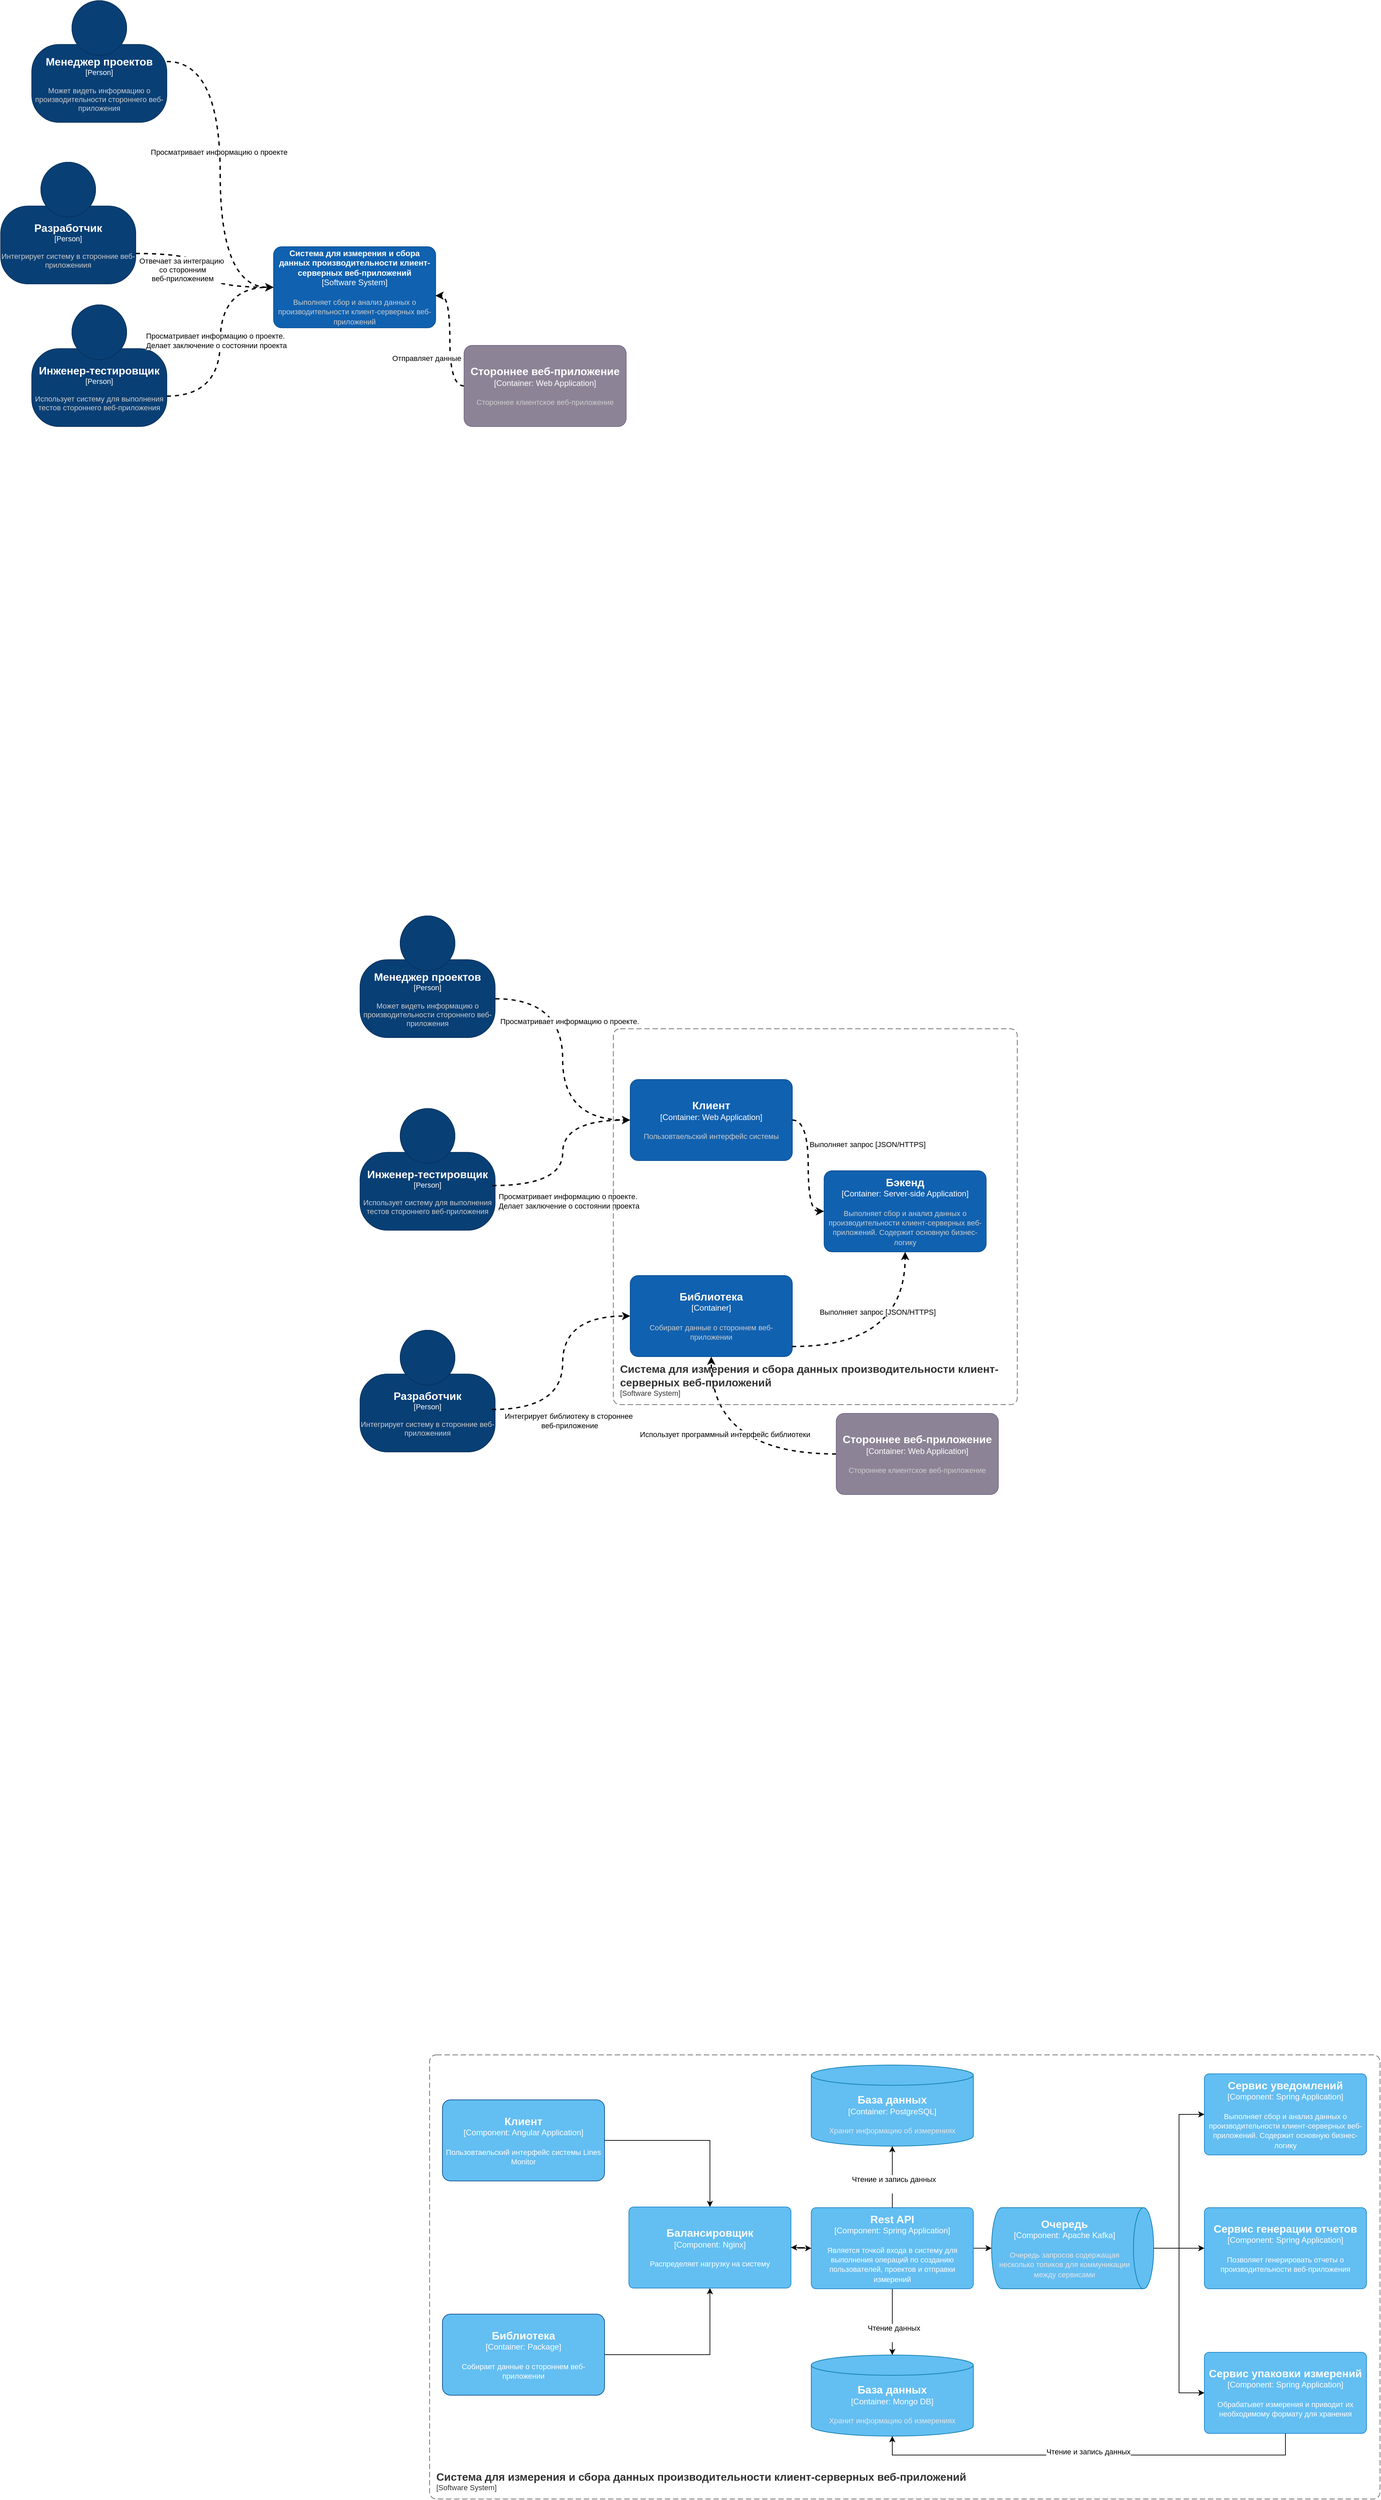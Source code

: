 <mxfile version="26.1.1" pages="2">
  <diagram name="С4" id="g2lAVG7Sb6S4L-v2ZNlV">
    <mxGraphModel dx="1715" dy="1532" grid="0" gridSize="10" guides="1" tooltips="1" connect="1" arrows="1" fold="1" page="0" pageScale="1" pageWidth="827" pageHeight="1169" math="0" shadow="0">
      <root>
        <mxCell id="0" />
        <mxCell id="1" parent="0" />
        <object placeholders="1" c4Name="Сервис уведомлений" c4Type="Component" c4Technology="Spring Application" c4Description="Выполняет сбор и анализ данных о производительности клиент-серверных веб-приложений. Содержит основную бизнес-логику" label="&lt;font style=&quot;font-size: 16px&quot;&gt;&lt;b&gt;%c4Name%&lt;/b&gt;&lt;/font&gt;&lt;div&gt;[%c4Type%: %c4Technology%]&lt;/div&gt;&lt;br&gt;&lt;div&gt;&lt;font style=&quot;font-size: 11px&quot;&gt;%c4Description%&lt;/font&gt;&lt;/div&gt;" id="hf4aPMj9JDdMH56rY4fk-107">
          <mxCell style="rounded=1;whiteSpace=wrap;html=1;labelBackgroundColor=none;fillColor=#63BEF2;fontColor=#ffffff;align=center;arcSize=6;strokeColor=#2086C9;metaEdit=1;resizable=0;points=[[0.25,0,0],[0.5,0,0],[0.75,0,0],[1,0.25,0],[1,0.5,0],[1,0.75,0],[0.75,1,0],[0.5,1,0],[0.25,1,0],[0,0.75,0],[0,0.5,0],[0,0.25,0]];" parent="1" vertex="1">
            <mxGeometry x="1898" y="3043" width="240" height="120" as="geometry" />
          </mxCell>
        </object>
        <object placeholders="1" c4Name="Менеджер проектов" c4Type="Person" c4Description="Может видеть информацию о производительности стороннего веб-приложения" label="&lt;font style=&quot;font-size: 16px&quot;&gt;&lt;b&gt;%c4Name%&lt;/b&gt;&lt;/font&gt;&lt;div&gt;[%c4Type%]&lt;/div&gt;&lt;br&gt;&lt;div&gt;&lt;font style=&quot;font-size: 11px&quot;&gt;&lt;font color=&quot;#cccccc&quot;&gt;%c4Description%&lt;/font&gt;&lt;/div&gt;" id="hf4aPMj9JDdMH56rY4fk-1">
          <mxCell style="html=1;fontSize=11;dashed=0;whiteSpace=wrap;fillColor=#083F75;strokeColor=#06315C;fontColor=#ffffff;shape=mxgraph.c4.person2;align=center;metaEdit=1;points=[[0.5,0,0],[1,0.5,0],[1,0.75,0],[0.75,1,0],[0.5,1,0],[0.25,1,0],[0,0.75,0],[0,0.5,0]];resizable=0;" parent="1" vertex="1">
            <mxGeometry x="162" y="-24" width="200" height="180" as="geometry" />
          </mxCell>
        </object>
        <object placeholders="1" c4Name="Разработчик" c4Type="Person" c4Description="Интегрирует систему в сторонние веб-приложениия" label="&lt;font style=&quot;font-size: 16px&quot;&gt;&lt;b&gt;%c4Name%&lt;/b&gt;&lt;/font&gt;&lt;div&gt;[%c4Type%]&lt;/div&gt;&lt;br&gt;&lt;div&gt;&lt;font style=&quot;font-size: 11px&quot;&gt;&lt;font color=&quot;#cccccc&quot;&gt;%c4Description%&lt;/font&gt;&lt;/div&gt;" id="hf4aPMj9JDdMH56rY4fk-2">
          <mxCell style="html=1;fontSize=11;dashed=0;whiteSpace=wrap;fillColor=#083F75;strokeColor=#06315C;fontColor=#ffffff;shape=mxgraph.c4.person2;align=center;metaEdit=1;points=[[0.5,0,0],[1,0.5,0],[1,0.75,0],[0.75,1,0],[0.5,1,0],[0.25,1,0],[0,0.75,0],[0,0.5,0]];resizable=0;" parent="1" vertex="1">
            <mxGeometry x="116" y="215" width="200" height="180" as="geometry" />
          </mxCell>
        </object>
        <object placeholders="1" c4Name="Система для измерения и сбора данных производительности клиент-серверных веб-приложений" c4Type="Software System" c4Description="Выполняет сбор и анализ данных о производительности клиент-серверных веб-приложений" label="&lt;font style=&quot;font-size: 12px&quot;&gt;&lt;b&gt;%c4Name%&lt;/b&gt;&lt;/font&gt;&lt;div&gt;[%c4Type%]&lt;/div&gt;&lt;br&gt;&lt;div&gt;&lt;font style=&quot;font-size: 11px&quot;&gt;&lt;font color=&quot;#cccccc&quot;&gt;%c4Description%&lt;/font&gt;&lt;/div&gt;" id="hf4aPMj9JDdMH56rY4fk-4">
          <mxCell style="rounded=1;whiteSpace=wrap;html=1;labelBackgroundColor=none;fillColor=#1061B0;fontColor=#ffffff;align=center;arcSize=10;strokeColor=#0D5091;metaEdit=1;resizable=0;points=[[0.25,0,0],[0.5,0,0],[0.75,0,0],[1,0.25,0],[1,0.5,0],[1,0.75,0],[0.75,1,0],[0.5,1,0],[0.25,1,0],[0,0.75,0],[0,0.5,0],[0,0.25,0]];" parent="1" vertex="1">
            <mxGeometry x="520" y="340" width="240" height="120" as="geometry" />
          </mxCell>
        </object>
        <mxCell id="hf4aPMj9JDdMH56rY4fk-7" style="edgeStyle=orthogonalEdgeStyle;rounded=0;orthogonalLoop=1;jettySize=auto;html=1;entryX=0;entryY=0.5;entryDx=0;entryDy=0;entryPerimeter=0;curved=1;strokeColor=default;strokeWidth=2;dashed=1;" parent="1" source="hf4aPMj9JDdMH56rY4fk-1" target="hf4aPMj9JDdMH56rY4fk-4" edge="1">
          <mxGeometry relative="1" as="geometry" />
        </mxCell>
        <mxCell id="hf4aPMj9JDdMH56rY4fk-11" value="Просматривает информацию о проекте" style="edgeLabel;html=1;align=center;verticalAlign=middle;resizable=0;points=[];" parent="hf4aPMj9JDdMH56rY4fk-7" vertex="1" connectable="0">
          <mxGeometry x="-0.136" y="-2" relative="1" as="geometry">
            <mxPoint as="offset" />
          </mxGeometry>
        </mxCell>
        <mxCell id="hf4aPMj9JDdMH56rY4fk-10" style="edgeStyle=orthogonalEdgeStyle;rounded=0;orthogonalLoop=1;jettySize=auto;html=1;entryX=0;entryY=0.5;entryDx=0;entryDy=0;entryPerimeter=0;curved=1;strokeColor=default;strokeWidth=2;dashed=1;exitX=1;exitY=0.75;exitDx=0;exitDy=0;exitPerimeter=0;" parent="1" target="hf4aPMj9JDdMH56rY4fk-4" edge="1" source="hf4aPMj9JDdMH56rY4fk-2">
          <mxGeometry relative="1" as="geometry">
            <mxPoint x="250" y="410" as="sourcePoint" />
            <mxPoint x="360" y="550" as="targetPoint" />
          </mxGeometry>
        </mxCell>
        <mxCell id="hf4aPMj9JDdMH56rY4fk-12" value="Отвечает за интеграцию&amp;nbsp;&lt;div&gt;со сторонним&lt;div&gt;веб-приложением&lt;/div&gt;&lt;/div&gt;" style="edgeLabel;html=1;align=center;verticalAlign=middle;resizable=0;points=[];" parent="hf4aPMj9JDdMH56rY4fk-10" vertex="1" connectable="0">
          <mxGeometry x="-0.297" y="9" relative="1" as="geometry">
            <mxPoint x="-21" y="33" as="offset" />
          </mxGeometry>
        </mxCell>
        <object placeholders="1" c4Name="Инженер-тестировщик" c4Type="Person" c4Description="Использует систему для выполнения тестов стороннего веб-приложения" label="&lt;font style=&quot;font-size: 16px&quot;&gt;&lt;b&gt;%c4Name%&lt;/b&gt;&lt;/font&gt;&lt;div&gt;[%c4Type%]&lt;/div&gt;&lt;br&gt;&lt;div&gt;&lt;font style=&quot;font-size: 11px&quot;&gt;&lt;font color=&quot;#cccccc&quot;&gt;%c4Description%&lt;/font&gt;&lt;/div&gt;" id="hf4aPMj9JDdMH56rY4fk-13">
          <mxCell style="html=1;fontSize=11;dashed=0;whiteSpace=wrap;fillColor=#083F75;strokeColor=#06315C;fontColor=#ffffff;shape=mxgraph.c4.person2;align=center;metaEdit=1;points=[[0.5,0,0],[1,0.5,0],[1,0.75,0],[0.75,1,0],[0.5,1,0],[0.25,1,0],[0,0.75,0],[0,0.5,0]];resizable=0;" parent="1" vertex="1">
            <mxGeometry x="162" y="426" width="200" height="180" as="geometry" />
          </mxCell>
        </object>
        <mxCell id="hf4aPMj9JDdMH56rY4fk-14" style="edgeStyle=orthogonalEdgeStyle;rounded=0;orthogonalLoop=1;jettySize=auto;html=1;entryX=0;entryY=0.5;entryDx=0;entryDy=0;entryPerimeter=0;curved=1;strokeColor=default;strokeWidth=2;dashed=1;exitX=1;exitY=0.75;exitDx=0;exitDy=0;exitPerimeter=0;" parent="1" target="hf4aPMj9JDdMH56rY4fk-4" edge="1" source="hf4aPMj9JDdMH56rY4fk-13">
          <mxGeometry relative="1" as="geometry">
            <mxPoint x="249.5" y="630" as="sourcePoint" />
            <mxPoint x="359.5" y="510" as="targetPoint" />
          </mxGeometry>
        </mxCell>
        <mxCell id="hf4aPMj9JDdMH56rY4fk-15" value="Просматривает информацию о проекте.&amp;nbsp;&lt;div&gt;Делает заключение о состоянии проекта&lt;/div&gt;" style="edgeLabel;html=1;align=center;verticalAlign=middle;resizable=0;points=[];" parent="hf4aPMj9JDdMH56rY4fk-14" vertex="1" connectable="0">
          <mxGeometry x="-0.297" y="9" relative="1" as="geometry">
            <mxPoint x="3" y="-49" as="offset" />
          </mxGeometry>
        </mxCell>
        <object placeholders="1" c4Name="Менеджер проектов" c4Type="Person" c4Description="Может видеть информацию о производительности стороннего веб-приложения" label="&lt;font style=&quot;font-size: 16px&quot;&gt;&lt;b&gt;%c4Name%&lt;/b&gt;&lt;/font&gt;&lt;div&gt;[%c4Type%]&lt;/div&gt;&lt;br&gt;&lt;div&gt;&lt;font style=&quot;font-size: 11px&quot;&gt;&lt;font color=&quot;#cccccc&quot;&gt;%c4Description%&lt;/font&gt;&lt;/div&gt;" id="hf4aPMj9JDdMH56rY4fk-19">
          <mxCell style="html=1;fontSize=11;dashed=0;whiteSpace=wrap;fillColor=#083F75;strokeColor=#06315C;fontColor=#ffffff;shape=mxgraph.c4.person2;align=center;metaEdit=1;points=[[0.5,0,0],[1,0.5,0],[1,0.75,0],[0.75,1,0],[0.5,1,0],[0.25,1,0],[0,0.75,0],[0,0.5,0]];resizable=0;" parent="1" vertex="1">
            <mxGeometry x="648" y="1330" width="200" height="180" as="geometry" />
          </mxCell>
        </object>
        <object placeholders="1" c4Name="Разработчик" c4Type="Person" c4Description="Интегрирует систему в сторонние веб-приложениия" label="&lt;font style=&quot;font-size: 16px&quot;&gt;&lt;b&gt;%c4Name%&lt;/b&gt;&lt;/font&gt;&lt;div&gt;[%c4Type%]&lt;/div&gt;&lt;br&gt;&lt;div&gt;&lt;font style=&quot;font-size: 11px&quot;&gt;&lt;font color=&quot;#cccccc&quot;&gt;%c4Description%&lt;/font&gt;&lt;/div&gt;" id="hf4aPMj9JDdMH56rY4fk-20">
          <mxCell style="html=1;fontSize=11;dashed=0;whiteSpace=wrap;fillColor=#083F75;strokeColor=#06315C;fontColor=#ffffff;shape=mxgraph.c4.person2;align=center;metaEdit=1;points=[[0.5,0,0],[1,0.5,0],[1,0.75,0],[0.75,1,0],[0.5,1,0],[0.25,1,0],[0,0.75,0],[0,0.5,0]];resizable=0;" parent="1" vertex="1">
            <mxGeometry x="648" y="1943" width="200" height="180" as="geometry" />
          </mxCell>
        </object>
        <object placeholders="1" c4Name="Клиент" c4Type="Container: Web Application" c4Description="Пользовтаельский интерфейс системы  " label="&lt;font style=&quot;font-size: 16px&quot;&gt;&lt;b&gt;%c4Name%&lt;/b&gt;&lt;/font&gt;&lt;div&gt;[%c4Type%]&lt;/div&gt;&lt;br&gt;&lt;div&gt;&lt;font style=&quot;font-size: 11px&quot;&gt;&lt;font color=&quot;#cccccc&quot;&gt;%c4Description%&lt;/font&gt;&lt;/div&gt;" id="hf4aPMj9JDdMH56rY4fk-21">
          <mxCell style="rounded=1;whiteSpace=wrap;html=1;labelBackgroundColor=none;fillColor=#1061B0;fontColor=#ffffff;align=center;arcSize=10;strokeColor=#0D5091;metaEdit=1;resizable=0;points=[[0.25,0,0],[0.5,0,0],[0.75,0,0],[1,0.25,0],[1,0.5,0],[1,0.75,0],[0.75,1,0],[0.5,1,0],[0.25,1,0],[0,0.75,0],[0,0.5,0],[0,0.25,0]];" parent="1" vertex="1">
            <mxGeometry x="1048" y="1572" width="240" height="120" as="geometry" />
          </mxCell>
        </object>
        <object placeholders="1" c4Name="Инженер-тестировщик" c4Type="Person" c4Description="Использует систему для выполнения тестов стороннего веб-приложения" label="&lt;font style=&quot;font-size: 16px&quot;&gt;&lt;b&gt;%c4Name%&lt;/b&gt;&lt;/font&gt;&lt;div&gt;[%c4Type%]&lt;/div&gt;&lt;br&gt;&lt;div&gt;&lt;font style=&quot;font-size: 11px&quot;&gt;&lt;font color=&quot;#cccccc&quot;&gt;%c4Description%&lt;/font&gt;&lt;/div&gt;" id="hf4aPMj9JDdMH56rY4fk-26">
          <mxCell style="html=1;fontSize=11;dashed=0;whiteSpace=wrap;fillColor=#083F75;strokeColor=#06315C;fontColor=#ffffff;shape=mxgraph.c4.person2;align=center;metaEdit=1;points=[[0.5,0,0],[1,0.5,0],[1,0.75,0],[0.75,1,0],[0.5,1,0],[0.25,1,0],[0,0.75,0],[0,0.5,0]];resizable=0;" parent="1" vertex="1">
            <mxGeometry x="648" y="1615" width="200" height="180" as="geometry" />
          </mxCell>
        </object>
        <object placeholders="1" c4Name="Библиотека" c4Type="Container" c4Description="Собирает данные о стороннем веб-приложении" label="&lt;font style=&quot;font-size: 16px&quot;&gt;&lt;b&gt;%c4Name%&lt;/b&gt;&lt;/font&gt;&lt;div&gt;[%c4Type%]&lt;/div&gt;&lt;br&gt;&lt;div&gt;&lt;font style=&quot;font-size: 11px&quot;&gt;&lt;font color=&quot;#cccccc&quot;&gt;%c4Description%&lt;/font&gt;&lt;/div&gt;" id="hf4aPMj9JDdMH56rY4fk-29">
          <mxCell style="rounded=1;whiteSpace=wrap;html=1;labelBackgroundColor=none;fillColor=#1061B0;fontColor=#ffffff;align=center;arcSize=10;strokeColor=#0D5091;metaEdit=1;resizable=0;points=[[0.25,0,0],[0.5,0,0],[0.75,0,0],[1,0.25,0],[1,0.5,0],[1,0.75,0],[0.75,1,0],[0.5,1,0],[0.25,1,0],[0,0.75,0],[0,0.5,0],[0,0.25,0]];" parent="1" vertex="1">
            <mxGeometry x="1048" y="1862" width="240" height="120" as="geometry" />
          </mxCell>
        </object>
        <object placeholders="1" c4Name="Бэкенд" c4Type="Container: Server-side Application" c4Description="Выполняет сбор и анализ данных о производительности клиент-серверных веб-приложений. Содержит основную бизнес-логику" label="&lt;font style=&quot;font-size: 16px&quot;&gt;&lt;b&gt;%c4Name%&lt;/b&gt;&lt;/font&gt;&lt;div&gt;[%c4Type%]&lt;/div&gt;&lt;br&gt;&lt;div&gt;&lt;font style=&quot;font-size: 11px&quot;&gt;&lt;font color=&quot;#cccccc&quot;&gt;%c4Description%&lt;/font&gt;&lt;/div&gt;" id="hf4aPMj9JDdMH56rY4fk-30">
          <mxCell style="rounded=1;whiteSpace=wrap;html=1;labelBackgroundColor=none;fillColor=#1061B0;fontColor=#ffffff;align=center;arcSize=10;strokeColor=#0D5091;metaEdit=1;resizable=0;points=[[0.25,0,0],[0.5,0,0],[0.75,0,0],[1,0.25,0],[1,0.5,0],[1,0.75,0],[0.75,1,0],[0.5,1,0],[0.25,1,0],[0,0.75,0],[0,0.5,0],[0,0.25,0]];" parent="1" vertex="1">
            <mxGeometry x="1335" y="1707" width="240" height="120" as="geometry" />
          </mxCell>
        </object>
        <mxCell id="hf4aPMj9JDdMH56rY4fk-31" style="edgeStyle=orthogonalEdgeStyle;rounded=0;orthogonalLoop=1;jettySize=auto;html=1;entryX=0;entryY=0.5;entryDx=0;entryDy=0;entryPerimeter=0;curved=1;strokeColor=default;strokeWidth=2;dashed=1;exitX=0.977;exitY=0.651;exitDx=0;exitDy=0;exitPerimeter=0;" parent="1" target="hf4aPMj9JDdMH56rY4fk-29" edge="1" source="hf4aPMj9JDdMH56rY4fk-20">
          <mxGeometry relative="1" as="geometry">
            <mxPoint x="740" y="2067" as="sourcePoint" />
            <mxPoint x="1010.5" y="1837" as="targetPoint" />
          </mxGeometry>
        </mxCell>
        <mxCell id="hf4aPMj9JDdMH56rY4fk-32" value="Интегрирует библиотеку в стороннее&amp;nbsp;&lt;div&gt;веб-приложение&lt;/div&gt;" style="edgeLabel;html=1;align=center;verticalAlign=middle;resizable=0;points=[];" parent="hf4aPMj9JDdMH56rY4fk-31" vertex="1" connectable="0">
          <mxGeometry x="-0.297" y="9" relative="1" as="geometry">
            <mxPoint x="19" y="32" as="offset" />
          </mxGeometry>
        </mxCell>
        <mxCell id="hf4aPMj9JDdMH56rY4fk-33" style="edgeStyle=orthogonalEdgeStyle;rounded=0;orthogonalLoop=1;jettySize=auto;html=1;entryX=0;entryY=0.5;entryDx=0;entryDy=0;entryPerimeter=0;curved=1;strokeColor=default;strokeWidth=2;dashed=1;exitX=0.98;exitY=0.633;exitDx=0;exitDy=0;exitPerimeter=0;" parent="1" source="hf4aPMj9JDdMH56rY4fk-26" target="hf4aPMj9JDdMH56rY4fk-21" edge="1">
          <mxGeometry relative="1" as="geometry">
            <mxPoint x="740" y="1688" as="sourcePoint" />
            <mxPoint x="1048" y="1591" as="targetPoint" />
          </mxGeometry>
        </mxCell>
        <mxCell id="hf4aPMj9JDdMH56rY4fk-34" value="Просматривает информацию о проекте.&amp;nbsp;&lt;div&gt;Делает заключение о состоянии проекта&lt;/div&gt;" style="edgeLabel;html=1;align=center;verticalAlign=middle;resizable=0;points=[];" parent="hf4aPMj9JDdMH56rY4fk-33" vertex="1" connectable="0">
          <mxGeometry x="-0.297" y="9" relative="1" as="geometry">
            <mxPoint x="18" y="25" as="offset" />
          </mxGeometry>
        </mxCell>
        <mxCell id="hf4aPMj9JDdMH56rY4fk-37" style="edgeStyle=orthogonalEdgeStyle;rounded=0;orthogonalLoop=1;jettySize=auto;html=1;entryX=0;entryY=0.5;entryDx=0;entryDy=0;entryPerimeter=0;curved=1;strokeColor=default;strokeWidth=2;dashed=1;exitX=1;exitY=0.5;exitDx=0;exitDy=0;exitPerimeter=0;" parent="1" source="hf4aPMj9JDdMH56rY4fk-21" target="hf4aPMj9JDdMH56rY4fk-30" edge="1">
          <mxGeometry relative="1" as="geometry">
            <mxPoint x="1102.47" y="1687.76" as="sourcePoint" />
            <mxPoint x="1410.47" y="1631.76" as="targetPoint" />
          </mxGeometry>
        </mxCell>
        <mxCell id="hf4aPMj9JDdMH56rY4fk-38" value="Выполняет запрос [JSON/HTTPS]" style="edgeLabel;html=1;align=center;verticalAlign=middle;resizable=0;points=[];" parent="hf4aPMj9JDdMH56rY4fk-37" vertex="1" connectable="0">
          <mxGeometry x="-0.297" y="9" relative="1" as="geometry">
            <mxPoint x="78" y="-5" as="offset" />
          </mxGeometry>
        </mxCell>
        <mxCell id="hf4aPMj9JDdMH56rY4fk-39" style="edgeStyle=orthogonalEdgeStyle;rounded=0;orthogonalLoop=1;jettySize=auto;html=1;entryX=0.5;entryY=1;entryDx=0;entryDy=0;entryPerimeter=0;curved=1;strokeColor=default;strokeWidth=2;dashed=1;exitX=1;exitY=0.5;exitDx=0;exitDy=0;exitPerimeter=0;" parent="1" target="hf4aPMj9JDdMH56rY4fk-30" edge="1">
          <mxGeometry relative="1" as="geometry">
            <mxPoint x="1287.54" y="1967" as="sourcePoint" />
            <mxPoint x="1601.54" y="1965" as="targetPoint" />
          </mxGeometry>
        </mxCell>
        <mxCell id="hf4aPMj9JDdMH56rY4fk-40" value="Выполняет запрос [JSON/HTTPS]" style="edgeLabel;html=1;align=center;verticalAlign=middle;resizable=0;points=[];" parent="hf4aPMj9JDdMH56rY4fk-39" vertex="1" connectable="0">
          <mxGeometry x="-0.297" y="9" relative="1" as="geometry">
            <mxPoint x="18" y="-43" as="offset" />
          </mxGeometry>
        </mxCell>
        <mxCell id="hf4aPMj9JDdMH56rY4fk-42" style="edgeStyle=orthogonalEdgeStyle;rounded=0;orthogonalLoop=1;jettySize=auto;html=1;entryX=0;entryY=0.5;entryDx=0;entryDy=0;entryPerimeter=0;curved=1;strokeColor=default;strokeWidth=2;dashed=1;exitX=1.002;exitY=0.681;exitDx=0;exitDy=0;exitPerimeter=0;" parent="1" target="hf4aPMj9JDdMH56rY4fk-21" edge="1" source="hf4aPMj9JDdMH56rY4fk-19">
          <mxGeometry relative="1" as="geometry">
            <mxPoint x="740" y="1456" as="sourcePoint" />
            <mxPoint x="1048" y="1400" as="targetPoint" />
          </mxGeometry>
        </mxCell>
        <mxCell id="hf4aPMj9JDdMH56rY4fk-43" value="Просматривает информацию о проекте." style="edgeLabel;html=1;align=center;verticalAlign=middle;resizable=0;points=[];" parent="hf4aPMj9JDdMH56rY4fk-42" vertex="1" connectable="0">
          <mxGeometry x="-0.297" y="9" relative="1" as="geometry">
            <mxPoint x="1" as="offset" />
          </mxGeometry>
        </mxCell>
        <mxCell id="hf4aPMj9JDdMH56rY4fk-45" style="edgeStyle=orthogonalEdgeStyle;rounded=0;orthogonalLoop=1;jettySize=auto;html=1;curved=1;strokeColor=default;strokeWidth=2;dashed=1;exitX=0;exitY=0.5;exitDx=0;exitDy=0;exitPerimeter=0;entryX=0.5;entryY=1;entryDx=0;entryDy=0;entryPerimeter=0;" parent="1" source="hf4aPMj9JDdMH56rY4fk-48" target="hf4aPMj9JDdMH56rY4fk-29" edge="1">
          <mxGeometry relative="1" as="geometry">
            <mxPoint x="1484" y="2131" as="sourcePoint" />
            <mxPoint x="1292" y="1970" as="targetPoint" />
          </mxGeometry>
        </mxCell>
        <mxCell id="hf4aPMj9JDdMH56rY4fk-46" value="Использует программный интерфейс библиотеки" style="edgeLabel;html=1;align=center;verticalAlign=middle;resizable=0;points=[];" parent="hf4aPMj9JDdMH56rY4fk-45" vertex="1" connectable="0">
          <mxGeometry x="-0.297" y="9" relative="1" as="geometry">
            <mxPoint x="-50" y="-38" as="offset" />
          </mxGeometry>
        </mxCell>
        <object placeholders="1" c4Name="Стороннее веб-приложение" c4Type="Container: Web Application" c4Description="Стороннее клиентское веб-приложение" label="&lt;font style=&quot;font-size: 16px&quot;&gt;&lt;b&gt;%c4Name%&lt;/b&gt;&lt;/font&gt;&lt;div&gt;[%c4Type%]&lt;/div&gt;&lt;br&gt;&lt;div&gt;&lt;font style=&quot;font-size: 11px&quot;&gt;&lt;font color=&quot;#cccccc&quot;&gt;%c4Description%&lt;/font&gt;&lt;/div&gt;" id="hf4aPMj9JDdMH56rY4fk-48">
          <mxCell style="rounded=1;whiteSpace=wrap;html=1;labelBackgroundColor=none;fillColor=#8C8496;fontColor=#ffffff;align=center;arcSize=10;strokeColor=#736782;metaEdit=1;resizable=0;points=[[0.25,0,0],[0.5,0,0],[0.75,0,0],[1,0.25,0],[1,0.5,0],[1,0.75,0],[0.75,1,0],[0.5,1,0],[0.25,1,0],[0,0.75,0],[0,0.5,0],[0,0.25,0]];" parent="1" vertex="1">
            <mxGeometry x="1353" y="2066" width="240" height="120" as="geometry" />
          </mxCell>
        </object>
        <object placeholders="1" c4Name="Система для измерения и сбора данных производительности клиент-серверных веб-приложений" c4Type="SystemScopeBoundary" c4Application="Software System" label="&lt;font style=&quot;font-size: 16px&quot;&gt;&lt;b&gt;&lt;div style=&quot;text-align: left&quot;&gt;%c4Name%&lt;/div&gt;&lt;/b&gt;&lt;/font&gt;&lt;div style=&quot;text-align: left&quot;&gt;[%c4Application%]&lt;/div&gt;" id="hf4aPMj9JDdMH56rY4fk-49">
          <mxCell style="rounded=1;fontSize=11;whiteSpace=wrap;html=1;dashed=1;arcSize=20;fillColor=none;strokeColor=#666666;fontColor=#333333;labelBackgroundColor=none;align=left;verticalAlign=bottom;labelBorderColor=none;spacingTop=0;spacing=10;dashPattern=8 4;metaEdit=1;rotatable=0;perimeter=rectanglePerimeter;noLabel=0;labelPadding=0;allowArrows=0;connectable=0;expand=0;recursiveResize=0;editable=1;pointerEvents=0;absoluteArcSize=1;points=[[0.25,0,0],[0.5,0,0],[0.75,0,0],[1,0.25,0],[1,0.5,0],[1,0.75,0],[0.75,1,0],[0.5,1,0],[0.25,1,0],[0,0.75,0],[0,0.5,0],[0,0.25,0]];" parent="1" vertex="1">
            <mxGeometry x="1023" y="1497" width="598" height="556" as="geometry" />
          </mxCell>
        </object>
        <mxCell id="hf4aPMj9JDdMH56rY4fk-50" style="edgeStyle=orthogonalEdgeStyle;rounded=0;orthogonalLoop=1;jettySize=auto;html=1;curved=1;strokeColor=default;strokeWidth=2;dashed=1;exitX=0;exitY=0.5;exitDx=0;exitDy=0;exitPerimeter=0;entryX=0.998;entryY=0.603;entryDx=0;entryDy=0;entryPerimeter=0;" parent="1" source="hf4aPMj9JDdMH56rY4fk-52" target="hf4aPMj9JDdMH56rY4fk-4" edge="1">
          <mxGeometry relative="1" as="geometry">
            <mxPoint x="1185" y="570" as="sourcePoint" />
            <mxPoint x="869" y="421" as="targetPoint" />
          </mxGeometry>
        </mxCell>
        <mxCell id="hf4aPMj9JDdMH56rY4fk-51" value="Отправляет данные в систему" style="edgeLabel;html=1;align=center;verticalAlign=middle;resizable=0;points=[];" parent="hf4aPMj9JDdMH56rY4fk-50" vertex="1" connectable="0">
          <mxGeometry x="-0.297" y="9" relative="1" as="geometry">
            <mxPoint x="1" as="offset" />
          </mxGeometry>
        </mxCell>
        <object placeholders="1" c4Name="Стороннее веб-приложение" c4Type="Container: Web Application" c4Description="Стороннее клиентское веб-приложение" label="&lt;font style=&quot;font-size: 16px&quot;&gt;&lt;b&gt;%c4Name%&lt;/b&gt;&lt;/font&gt;&lt;div&gt;[%c4Type%]&lt;/div&gt;&lt;br&gt;&lt;div&gt;&lt;font style=&quot;font-size: 11px&quot;&gt;&lt;font color=&quot;#cccccc&quot;&gt;%c4Description%&lt;/font&gt;&lt;/div&gt;" id="hf4aPMj9JDdMH56rY4fk-52">
          <mxCell style="rounded=1;whiteSpace=wrap;html=1;labelBackgroundColor=none;fillColor=#8C8496;fontColor=#ffffff;align=center;arcSize=10;strokeColor=#736782;metaEdit=1;resizable=0;points=[[0.25,0,0],[0.5,0,0],[0.75,0,0],[1,0.25,0],[1,0.5,0],[1,0.75,0],[0.75,1,0],[0.5,1,0],[0.25,1,0],[0,0.75,0],[0,0.5,0],[0,0.25,0]];" parent="1" vertex="1">
            <mxGeometry x="802" y="486" width="240" height="120" as="geometry" />
          </mxCell>
        </object>
        <object placeholders="1" c4Name="Клиент" c4Type="Component: Angular Application" c4Description="Пользовтаельский интерфейс системы Lines Monitor" label="&lt;font style=&quot;font-size: 16px&quot;&gt;&lt;b&gt;%c4Name%&lt;/b&gt;&lt;/font&gt;&lt;div&gt;[%c4Type%]&lt;/div&gt;&lt;br&gt;&lt;div&gt;&lt;font style=&quot;font-size: 11px&quot;&gt;&lt;font color=&quot;#fff&quot;&gt;%c4Description%&lt;/font&gt;&lt;/div&gt;" id="hf4aPMj9JDdMH56rY4fk-67">
          <mxCell style="rounded=1;whiteSpace=wrap;html=1;labelBackgroundColor=none;fillColor=light-dark(#63bef2, #69aef2);fontColor=#ffffff;align=center;arcSize=10;strokeColor=#0D5091;metaEdit=1;resizable=0;points=[[0.25,0,0],[0.5,0,0],[0.75,0,0],[1,0.25,0],[1,0.5,0],[1,0.75,0],[0.75,1,0],[0.5,1,0],[0.25,1,0],[0,0.75,0],[0,0.5,0],[0,0.25,0]];" parent="1" vertex="1">
            <mxGeometry x="770" y="3081.5" width="240" height="120" as="geometry" />
          </mxCell>
        </object>
        <mxCell id="hf4aPMj9JDdMH56rY4fk-97" style="edgeStyle=orthogonalEdgeStyle;rounded=0;orthogonalLoop=1;jettySize=auto;html=1;exitX=1;exitY=0.5;exitDx=0;exitDy=0;exitPerimeter=0;" parent="1" source="hf4aPMj9JDdMH56rY4fk-69" target="hf4aPMj9JDdMH56rY4fk-96" edge="1">
          <mxGeometry relative="1" as="geometry" />
        </mxCell>
        <object placeholders="1" c4Name="Библиотека" c4Type="Container: Package" c4Description="Собирает данные о стороннем веб-приложении" label="&lt;font style=&quot;font-size: 16px&quot;&gt;&lt;b&gt;%c4Name%&lt;/b&gt;&lt;/font&gt;&lt;div&gt;[%c4Type%]&lt;/div&gt;&lt;br&gt;&lt;div&gt;&lt;font style=&quot;font-size: 11px&quot;&gt;&lt;font color=&quot;#fff&quot;&gt;%c4Description%&lt;/font&gt;&lt;/div&gt;" id="hf4aPMj9JDdMH56rY4fk-69">
          <mxCell style="rounded=1;whiteSpace=wrap;html=1;labelBackgroundColor=none;fillColor=light-dark(#63bef2, #12222a);fontColor=#ffffff;align=center;arcSize=10;strokeColor=#0D5091;metaEdit=1;resizable=0;points=[[0.25,0,0],[0.5,0,0],[0.75,0,0],[1,0.25,0],[1,0.5,0],[1,0.75,0],[0.75,1,0],[0.5,1,0],[0.25,1,0],[0,0.75,0],[0,0.5,0],[0,0.25,0]];" parent="1" vertex="1">
            <mxGeometry x="770" y="3398.5" width="240" height="120" as="geometry" />
          </mxCell>
        </object>
        <object placeholders="1" c4Name="Система для измерения и сбора данных производительности клиент-серверных веб-приложений" c4Type="SystemScopeBoundary" c4Application="Software System" label="&lt;font style=&quot;font-size: 16px&quot;&gt;&lt;b&gt;&lt;div style=&quot;text-align: left&quot;&gt;%c4Name%&lt;/div&gt;&lt;/b&gt;&lt;/font&gt;&lt;div style=&quot;text-align: left&quot;&gt;[%c4Application%]&lt;/div&gt;" id="hf4aPMj9JDdMH56rY4fk-84">
          <mxCell style="rounded=1;fontSize=11;whiteSpace=wrap;html=1;dashed=1;arcSize=20;fillColor=none;strokeColor=#666666;fontColor=#333333;labelBackgroundColor=none;align=left;verticalAlign=bottom;labelBorderColor=none;spacingTop=0;spacing=10;dashPattern=8 4;metaEdit=1;rotatable=0;perimeter=rectanglePerimeter;noLabel=0;labelPadding=0;allowArrows=0;connectable=0;expand=0;recursiveResize=0;editable=1;pointerEvents=0;absoluteArcSize=1;points=[[0.25,0,0],[0.5,0,0],[0.75,0,0],[1,0.25,0],[1,0.5,0],[1,0.75,0],[0.75,1,0],[0.5,1,0],[0.25,1,0],[0,0.75,0],[0,0.5,0],[0,0.25,0]];" parent="1" vertex="1">
            <mxGeometry x="751" y="3015" width="1407" height="657" as="geometry" />
          </mxCell>
        </object>
        <object placeholders="1" c4Name="Очередь" c4Type="Component" c4Technology="Apache Kafka" c4Description="Очередь запросов содержащая несколько топиков для коммуникации между сервисами" label="&lt;font style=&quot;font-size: 16px&quot;&gt;&lt;b&gt;%c4Name%&lt;/b&gt;&lt;/font&gt;&lt;div&gt;[%c4Type%:&amp;nbsp;%c4Technology%]&lt;/div&gt;&lt;br&gt;&lt;div&gt;&lt;font style=&quot;font-size: 11px&quot;&gt;&lt;font color=&quot;#E6E6E6&quot;&gt;%c4Description%&lt;/font&gt;&lt;/div&gt;" id="hf4aPMj9JDdMH56rY4fk-95">
          <mxCell style="shape=cylinder3;size=15;direction=south;whiteSpace=wrap;html=1;boundedLbl=1;rounded=0;labelBackgroundColor=none;fillColor=light-dark(#63bef2, #1d8ab9);fontSize=12;fontColor=#ffffff;align=center;strokeColor=#0E7DAD;metaEdit=1;points=[[0.5,0,0],[1,0.25,0],[1,0.5,0],[1,0.75,0],[0.5,1,0],[0,0.75,0],[0,0.5,0],[0,0.25,0]];resizable=0;" parent="1" vertex="1">
            <mxGeometry x="1583" y="3241" width="240" height="120" as="geometry" />
          </mxCell>
        </object>
        <object placeholders="1" c4Name="Балансировщик" c4Type="Component" c4Technology="Nginx" c4Description="Распределяет нагрузку на систему" label="&lt;font style=&quot;font-size: 16px&quot;&gt;&lt;b&gt;%c4Name%&lt;/b&gt;&lt;/font&gt;&lt;div&gt;[%c4Type%: %c4Technology%]&lt;/div&gt;&lt;br&gt;&lt;div&gt;&lt;font style=&quot;font-size: 11px&quot;&gt;%c4Description%&lt;/font&gt;&lt;/div&gt;" id="hf4aPMj9JDdMH56rY4fk-96">
          <mxCell style="rounded=1;whiteSpace=wrap;html=1;labelBackgroundColor=none;fillColor=#63BEF2;fontColor=#ffffff;align=center;arcSize=6;strokeColor=#2086C9;metaEdit=1;resizable=0;points=[[0.25,0,0],[0.5,0,0],[0.75,0,0],[1,0.25,0],[1,0.5,0],[1,0.75,0],[0.75,1,0],[0.5,1,0],[0.25,1,0],[0,0.75,0],[0,0.5,0],[0,0.25,0]];" parent="1" vertex="1">
            <mxGeometry x="1046" y="3240" width="240" height="120" as="geometry" />
          </mxCell>
        </object>
        <mxCell id="hf4aPMj9JDdMH56rY4fk-98" style="edgeStyle=orthogonalEdgeStyle;rounded=0;orthogonalLoop=1;jettySize=auto;html=1;entryX=0.5;entryY=0;entryDx=0;entryDy=0;entryPerimeter=0;" parent="1" source="hf4aPMj9JDdMH56rY4fk-67" target="hf4aPMj9JDdMH56rY4fk-96" edge="1">
          <mxGeometry relative="1" as="geometry" />
        </mxCell>
        <mxCell id="hf4aPMj9JDdMH56rY4fk-102" style="edgeStyle=orthogonalEdgeStyle;rounded=0;orthogonalLoop=1;jettySize=auto;html=1;" parent="1" source="hf4aPMj9JDdMH56rY4fk-99" target="hf4aPMj9JDdMH56rY4fk-95" edge="1">
          <mxGeometry relative="1" as="geometry" />
        </mxCell>
        <mxCell id="hf4aPMj9JDdMH56rY4fk-104" style="edgeStyle=orthogonalEdgeStyle;rounded=0;orthogonalLoop=1;jettySize=auto;html=1;" parent="1" source="hf4aPMj9JDdMH56rY4fk-99" target="hf4aPMj9JDdMH56rY4fk-103" edge="1">
          <mxGeometry relative="1" as="geometry" />
        </mxCell>
        <mxCell id="hf4aPMj9JDdMH56rY4fk-114" value="Чтение данных&lt;div&gt;&lt;br&gt;&lt;/div&gt;" style="edgeLabel;html=1;align=center;verticalAlign=middle;resizable=0;points=[];" parent="hf4aPMj9JDdMH56rY4fk-104" vertex="1" connectable="0">
          <mxGeometry x="0.331" y="2" relative="1" as="geometry">
            <mxPoint as="offset" />
          </mxGeometry>
        </mxCell>
        <object placeholders="1" c4Name="Rest API" c4Type="Component" c4Technology="Spring Application" c4Description="Является точкой входа в систему для выполнения операций по созданию пользователей, проектов и отправки измерений" label="&lt;font style=&quot;font-size: 16px&quot;&gt;&lt;b&gt;%c4Name%&lt;/b&gt;&lt;/font&gt;&lt;div&gt;[%c4Type%: %c4Technology%]&lt;/div&gt;&lt;br&gt;&lt;div&gt;&lt;font style=&quot;font-size: 11px&quot;&gt;%c4Description%&lt;/font&gt;&lt;/div&gt;" id="hf4aPMj9JDdMH56rY4fk-99">
          <mxCell style="rounded=1;whiteSpace=wrap;html=1;labelBackgroundColor=none;fillColor=#63BEF2;fontColor=#ffffff;align=center;arcSize=6;strokeColor=#2086C9;metaEdit=1;resizable=0;points=[[0.25,0,0],[0.5,0,0],[0.75,0,0],[1,0.25,0],[1,0.5,0],[1,0.75,0],[0.75,1,0],[0.5,1,0],[0.25,1,0],[0,0.75,0],[0,0.5,0],[0,0.25,0]];" parent="1" vertex="1">
            <mxGeometry x="1316" y="3241" width="240" height="120" as="geometry" />
          </mxCell>
        </object>
        <mxCell id="hf4aPMj9JDdMH56rY4fk-100" style="edgeStyle=orthogonalEdgeStyle;rounded=0;orthogonalLoop=1;jettySize=auto;html=1;entryX=0;entryY=0.5;entryDx=0;entryDy=0;entryPerimeter=0;" parent="1" source="hf4aPMj9JDdMH56rY4fk-96" target="hf4aPMj9JDdMH56rY4fk-99" edge="1">
          <mxGeometry relative="1" as="geometry" />
        </mxCell>
        <mxCell id="hf4aPMj9JDdMH56rY4fk-101" style="edgeStyle=orthogonalEdgeStyle;rounded=0;orthogonalLoop=1;jettySize=auto;html=1;entryX=1;entryY=0.5;entryDx=0;entryDy=0;entryPerimeter=0;" parent="1" source="hf4aPMj9JDdMH56rY4fk-99" target="hf4aPMj9JDdMH56rY4fk-96" edge="1">
          <mxGeometry relative="1" as="geometry" />
        </mxCell>
        <object placeholders="1" c4Name="База данных" c4Type="Container" c4Technology="Mongo DB" c4Description="Хранит информацию об измерениях" label="&lt;font style=&quot;font-size: 16px&quot;&gt;&lt;b&gt;%c4Name%&lt;/b&gt;&lt;/font&gt;&lt;div&gt;[%c4Type%:&amp;nbsp;%c4Technology%]&lt;/div&gt;&lt;br&gt;&lt;div&gt;&lt;font style=&quot;font-size: 11px&quot;&gt;&lt;font color=&quot;#E6E6E6&quot;&gt;%c4Description%&lt;/font&gt;&lt;/div&gt;" id="hf4aPMj9JDdMH56rY4fk-103">
          <mxCell style="shape=cylinder3;size=15;whiteSpace=wrap;html=1;boundedLbl=1;rounded=0;labelBackgroundColor=none;fillColor=light-dark(#63bef2, #1d8ab9);fontSize=12;fontColor=#ffffff;align=center;strokeColor=#0E7DAD;metaEdit=1;points=[[0.5,0,0],[1,0.25,0],[1,0.5,0],[1,0.75,0],[0.5,1,0],[0,0.75,0],[0,0.5,0],[0,0.25,0]];resizable=0;" parent="1" vertex="1">
            <mxGeometry x="1316" y="3459" width="240" height="120" as="geometry" />
          </mxCell>
        </object>
        <object placeholders="1" c4Name="База данных" c4Type="Container" c4Technology="PostgreSQL" c4Description="Хранит информацию об измерениях" label="&lt;font style=&quot;font-size: 16px&quot;&gt;&lt;b&gt;%c4Name%&lt;/b&gt;&lt;/font&gt;&lt;div&gt;[%c4Type%:&amp;nbsp;%c4Technology%]&lt;/div&gt;&lt;br&gt;&lt;div&gt;&lt;font style=&quot;font-size: 11px&quot;&gt;&lt;font color=&quot;#E6E6E6&quot;&gt;%c4Description%&lt;/font&gt;&lt;/div&gt;" id="hf4aPMj9JDdMH56rY4fk-105">
          <mxCell style="shape=cylinder3;size=15;whiteSpace=wrap;html=1;boundedLbl=1;rounded=0;labelBackgroundColor=none;fillColor=light-dark(#63bef2, #1d8ab9);fontSize=12;fontColor=#ffffff;align=center;strokeColor=#0E7DAD;metaEdit=1;points=[[0.5,0,0],[1,0.25,0],[1,0.5,0],[1,0.75,0],[0.5,1,0],[0,0.75,0],[0,0.5,0],[0,0.25,0]];resizable=0;" parent="1" vertex="1">
            <mxGeometry x="1316" y="3030" width="240" height="120" as="geometry" />
          </mxCell>
        </object>
        <mxCell id="hf4aPMj9JDdMH56rY4fk-106" style="edgeStyle=orthogonalEdgeStyle;rounded=0;orthogonalLoop=1;jettySize=auto;html=1;entryX=0.5;entryY=1;entryDx=0;entryDy=0;entryPerimeter=0;" parent="1" source="hf4aPMj9JDdMH56rY4fk-99" target="hf4aPMj9JDdMH56rY4fk-105" edge="1">
          <mxGeometry relative="1" as="geometry" />
        </mxCell>
        <mxCell id="hf4aPMj9JDdMH56rY4fk-113" value="Чтение и запись данных&lt;div&gt;&lt;br&gt;&lt;/div&gt;" style="edgeLabel;html=1;align=center;verticalAlign=middle;resizable=0;points=[];" parent="hf4aPMj9JDdMH56rY4fk-106" vertex="1" connectable="0">
          <mxGeometry x="-0.202" y="-2" relative="1" as="geometry">
            <mxPoint y="1" as="offset" />
          </mxGeometry>
        </mxCell>
        <object placeholders="1" c4Name="Сервис генерации отчетов" c4Type="Component" c4Technology="Spring Application" c4Description="Позволяет генерировать отчеты о производительности веб-приложения" label="&lt;font style=&quot;font-size: 16px&quot;&gt;&lt;b&gt;%c4Name%&lt;/b&gt;&lt;/font&gt;&lt;div&gt;[%c4Type%: %c4Technology%]&lt;/div&gt;&lt;br&gt;&lt;div&gt;&lt;font style=&quot;font-size: 11px&quot;&gt;%c4Description%&lt;/font&gt;&lt;/div&gt;" id="hf4aPMj9JDdMH56rY4fk-108">
          <mxCell style="rounded=1;whiteSpace=wrap;html=1;labelBackgroundColor=none;fillColor=#63BEF2;fontColor=#ffffff;align=center;arcSize=6;strokeColor=#2086C9;metaEdit=1;resizable=0;points=[[0.25,0,0],[0.5,0,0],[0.75,0,0],[1,0.25,0],[1,0.5,0],[1,0.75,0],[0.75,1,0],[0.5,1,0],[0.25,1,0],[0,0.75,0],[0,0.5,0],[0,0.25,0]];" parent="1" vertex="1">
            <mxGeometry x="1898" y="3241" width="240" height="120" as="geometry" />
          </mxCell>
        </object>
        <object placeholders="1" c4Name="Сервис упаковки измерений" c4Type="Component" c4Technology="Spring Application" c4Description="Обрабатывет измерения и приводит их необходимому формату для хранения" label="&lt;font style=&quot;font-size: 16px&quot;&gt;&lt;b&gt;%c4Name%&lt;/b&gt;&lt;/font&gt;&lt;div&gt;[%c4Type%: %c4Technology%]&lt;/div&gt;&lt;br&gt;&lt;div&gt;&lt;font style=&quot;font-size: 11px&quot;&gt;%c4Description%&lt;/font&gt;&lt;/div&gt;" id="hf4aPMj9JDdMH56rY4fk-109">
          <mxCell style="rounded=1;whiteSpace=wrap;html=1;labelBackgroundColor=none;fillColor=#63BEF2;fontColor=#ffffff;align=center;arcSize=6;strokeColor=#2086C9;metaEdit=1;resizable=0;points=[[0.25,0,0],[0.5,0,0],[0.75,0,0],[1,0.25,0],[1,0.5,0],[1,0.75,0],[0.75,1,0],[0.5,1,0],[0.25,1,0],[0,0.75,0],[0,0.5,0],[0,0.25,0]];" parent="1" vertex="1">
            <mxGeometry x="1898" y="3455" width="240" height="120" as="geometry" />
          </mxCell>
        </object>
        <mxCell id="hf4aPMj9JDdMH56rY4fk-116" style="edgeStyle=orthogonalEdgeStyle;rounded=0;orthogonalLoop=1;jettySize=auto;html=1;entryX=0.5;entryY=1;entryDx=0;entryDy=0;entryPerimeter=0;exitX=0.5;exitY=1;exitDx=0;exitDy=0;exitPerimeter=0;" parent="1" source="hf4aPMj9JDdMH56rY4fk-109" target="hf4aPMj9JDdMH56rY4fk-103" edge="1">
          <mxGeometry relative="1" as="geometry">
            <Array as="points">
              <mxPoint x="2018" y="3607" />
              <mxPoint x="1436" y="3607" />
            </Array>
          </mxGeometry>
        </mxCell>
        <mxCell id="hf4aPMj9JDdMH56rY4fk-117" value="Чтение и запись данных&lt;div&gt;&lt;br&gt;&lt;/div&gt;" style="edgeLabel;html=1;align=center;verticalAlign=middle;resizable=0;points=[];" parent="hf4aPMj9JDdMH56rY4fk-116" vertex="1" connectable="0">
          <mxGeometry x="0.549" y="2" relative="1" as="geometry">
            <mxPoint x="173" as="offset" />
          </mxGeometry>
        </mxCell>
        <mxCell id="tQZ9uwyAvlDyle-HlzLt-1" style="edgeStyle=orthogonalEdgeStyle;rounded=0;orthogonalLoop=1;jettySize=auto;html=1;exitX=0.5;exitY=0;exitDx=0;exitDy=0;exitPerimeter=0;entryX=0;entryY=0.5;entryDx=0;entryDy=0;entryPerimeter=0;" edge="1" parent="1" source="hf4aPMj9JDdMH56rY4fk-95" target="hf4aPMj9JDdMH56rY4fk-108">
          <mxGeometry relative="1" as="geometry" />
        </mxCell>
        <mxCell id="tQZ9uwyAvlDyle-HlzLt-2" style="edgeStyle=orthogonalEdgeStyle;rounded=0;orthogonalLoop=1;jettySize=auto;html=1;entryX=0;entryY=0.5;entryDx=0;entryDy=0;entryPerimeter=0;" edge="1" parent="1" source="hf4aPMj9JDdMH56rY4fk-95" target="hf4aPMj9JDdMH56rY4fk-107">
          <mxGeometry relative="1" as="geometry" />
        </mxCell>
        <mxCell id="tQZ9uwyAvlDyle-HlzLt-3" style="edgeStyle=orthogonalEdgeStyle;rounded=0;orthogonalLoop=1;jettySize=auto;html=1;entryX=0;entryY=0.5;entryDx=0;entryDy=0;entryPerimeter=0;" edge="1" parent="1" source="hf4aPMj9JDdMH56rY4fk-95" target="hf4aPMj9JDdMH56rY4fk-109">
          <mxGeometry relative="1" as="geometry" />
        </mxCell>
      </root>
    </mxGraphModel>
  </diagram>
  <diagram id="Fy-5ZZLHQvzoIEuAO63d" name="Other">
    <mxGraphModel dx="1115" dy="736" grid="1" gridSize="10" guides="1" tooltips="1" connect="1" arrows="1" fold="1" page="1" pageScale="1" pageWidth="827" pageHeight="1169" math="0" shadow="0">
      <root>
        <mxCell id="0" />
        <mxCell id="1" parent="0" />
        <mxCell id="4B4-suLJelRxn-djwQE1-7" style="edgeStyle=orthogonalEdgeStyle;rounded=0;orthogonalLoop=1;jettySize=auto;html=1;exitX=1;exitY=0.25;exitDx=0;exitDy=0;entryX=0;entryY=0.25;entryDx=0;entryDy=0;" edge="1" parent="1" source="4B4-suLJelRxn-djwQE1-1" target="4B4-suLJelRxn-djwQE1-3">
          <mxGeometry relative="1" as="geometry" />
        </mxCell>
        <mxCell id="4B4-suLJelRxn-djwQE1-1" value="Клиент" style="rounded=0;whiteSpace=wrap;html=1;" vertex="1" parent="1">
          <mxGeometry x="140" y="280" width="120" height="60" as="geometry" />
        </mxCell>
        <mxCell id="4B4-suLJelRxn-djwQE1-10" style="edgeStyle=orthogonalEdgeStyle;rounded=0;orthogonalLoop=1;jettySize=auto;html=1;exitX=0;exitY=0.75;exitDx=0;exitDy=0;entryX=1;entryY=0.75;entryDx=0;entryDy=0;" edge="1" parent="1" source="4B4-suLJelRxn-djwQE1-2" target="4B4-suLJelRxn-djwQE1-3">
          <mxGeometry relative="1" as="geometry" />
        </mxCell>
        <mxCell id="4B4-suLJelRxn-djwQE1-2" value="Сервер" style="rounded=0;whiteSpace=wrap;html=1;" vertex="1" parent="1">
          <mxGeometry x="630" y="280" width="120" height="60" as="geometry" />
        </mxCell>
        <mxCell id="4B4-suLJelRxn-djwQE1-8" style="edgeStyle=orthogonalEdgeStyle;rounded=0;orthogonalLoop=1;jettySize=auto;html=1;exitX=1;exitY=0.25;exitDx=0;exitDy=0;entryX=0;entryY=0.25;entryDx=0;entryDy=0;" edge="1" parent="1" source="4B4-suLJelRxn-djwQE1-3" target="4B4-suLJelRxn-djwQE1-2">
          <mxGeometry relative="1" as="geometry" />
        </mxCell>
        <mxCell id="4B4-suLJelRxn-djwQE1-9" style="edgeStyle=orthogonalEdgeStyle;rounded=0;orthogonalLoop=1;jettySize=auto;html=1;exitX=0;exitY=0.75;exitDx=0;exitDy=0;entryX=1;entryY=0.75;entryDx=0;entryDy=0;" edge="1" parent="1" source="4B4-suLJelRxn-djwQE1-3" target="4B4-suLJelRxn-djwQE1-1">
          <mxGeometry relative="1" as="geometry" />
        </mxCell>
        <mxCell id="4B4-suLJelRxn-djwQE1-3" value="Сеть" style="rounded=0;whiteSpace=wrap;html=1;" vertex="1" parent="1">
          <mxGeometry x="350" y="280" width="210" height="60" as="geometry" />
        </mxCell>
        <mxCell id="4B4-suLJelRxn-djwQE1-11" style="edgeStyle=orthogonalEdgeStyle;rounded=0;orthogonalLoop=1;jettySize=auto;html=1;exitX=0.25;exitY=1;exitDx=0;exitDy=0;entryX=0.75;entryY=1;entryDx=0;entryDy=0;" edge="1" parent="1" source="4B4-suLJelRxn-djwQE1-2" target="4B4-suLJelRxn-djwQE1-2">
          <mxGeometry relative="1" as="geometry" />
        </mxCell>
        <mxCell id="4B4-suLJelRxn-djwQE1-12" value="Генерация ответа" style="text;whiteSpace=wrap;align=center;" vertex="1" parent="1">
          <mxGeometry x="660" y="370" width="60" height="40" as="geometry" />
        </mxCell>
        <mxCell id="4B4-suLJelRxn-djwQE1-13" value="Запрос получен сервером" style="text;whiteSpace=wrap;align=center;" vertex="1" parent="1">
          <mxGeometry x="540" y="200" width="80" height="40" as="geometry" />
        </mxCell>
        <mxCell id="4B4-suLJelRxn-djwQE1-14" value="Ответ на зпрос" style="text;whiteSpace=wrap;align=center;" vertex="1" parent="1">
          <mxGeometry x="535" y="360" width="90" height="40" as="geometry" />
        </mxCell>
        <mxCell id="4B4-suLJelRxn-djwQE1-15" value="Передача&#xa;ответа&#xa;на запрос" style="text;whiteSpace=wrap;align=center;" vertex="1" parent="1">
          <mxGeometry x="410" y="360" width="90" height="40" as="geometry" />
        </mxCell>
        <mxCell id="4B4-suLJelRxn-djwQE1-16" value="Ответ получен" style="text;whiteSpace=wrap;align=center;" vertex="1" parent="1">
          <mxGeometry x="250" y="360" width="90" height="40" as="geometry" />
        </mxCell>
        <mxCell id="4B4-suLJelRxn-djwQE1-17" value="Запрос передается по сети" style="text;whiteSpace=wrap;align=center;" vertex="1" parent="1">
          <mxGeometry x="405" y="200" width="110" height="40" as="geometry" />
        </mxCell>
        <mxCell id="4B4-suLJelRxn-djwQE1-18" value="Запрос веб-страницы" style="text;whiteSpace=wrap;align=center;" vertex="1" parent="1">
          <mxGeometry x="250" y="200" width="110" height="40" as="geometry" />
        </mxCell>
      </root>
    </mxGraphModel>
  </diagram>
</mxfile>
